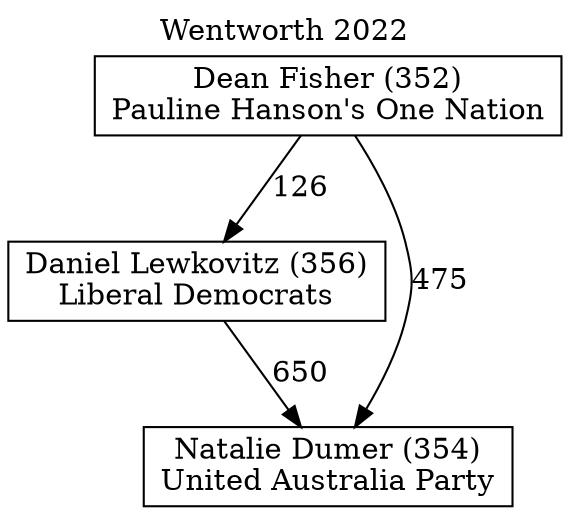// House preference flow
digraph "Natalie Dumer (354)_Wentworth_2022" {
	graph [label="Wentworth 2022" labelloc=t mclimit=10]
	node [shape=box]
	"Daniel Lewkovitz (356)" [label="Daniel Lewkovitz (356)
Liberal Democrats"]
	"Natalie Dumer (354)" [label="Natalie Dumer (354)
United Australia Party"]
	"Dean Fisher (352)" [label="Dean Fisher (352)
Pauline Hanson's One Nation"]
	"Dean Fisher (352)" -> "Daniel Lewkovitz (356)" [label=126]
	"Dean Fisher (352)" -> "Natalie Dumer (354)" [label=475]
	"Daniel Lewkovitz (356)" -> "Natalie Dumer (354)" [label=650]
}
